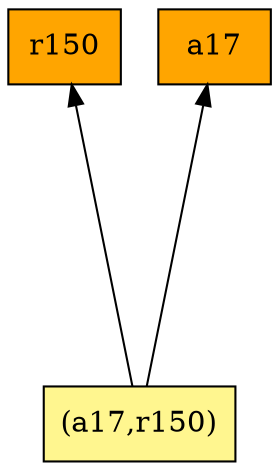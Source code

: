 digraph G {
rankdir=BT;ranksep="2.0";
"r150" [shape=record,fillcolor=orange,style=filled,label="{r150}"];
"a17" [shape=record,fillcolor=orange,style=filled,label="{a17}"];
"(a17,r150)" [shape=record,fillcolor=khaki1,style=filled,label="{(a17,r150)}"];
"(a17,r150)" -> "r150"
"(a17,r150)" -> "a17"
}